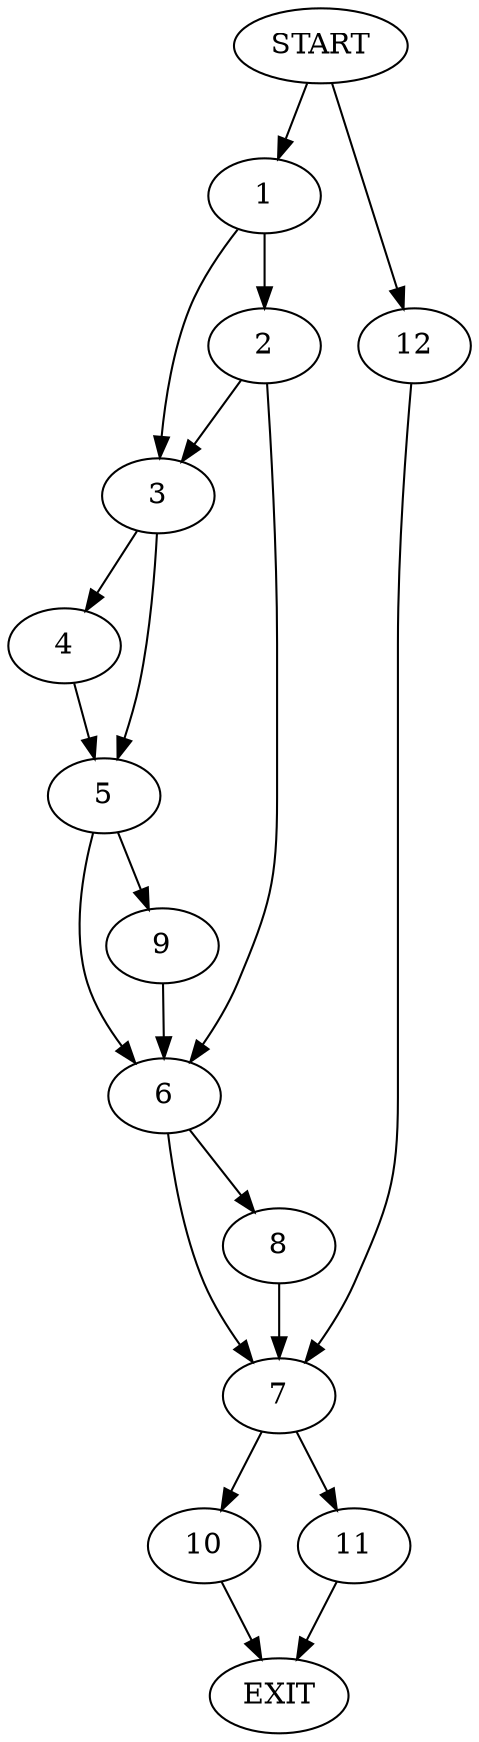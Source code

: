 digraph {
0 [label="START"]
13 [label="EXIT"]
0 -> 1
1 -> 2
1 -> 3
3 -> 4
3 -> 5
2 -> 6
2 -> 3
6 -> 7
6 -> 8
4 -> 5
5 -> 6
5 -> 9
9 -> 6
8 -> 7
7 -> 10
7 -> 11
0 -> 12
12 -> 7
11 -> 13
10 -> 13
}
